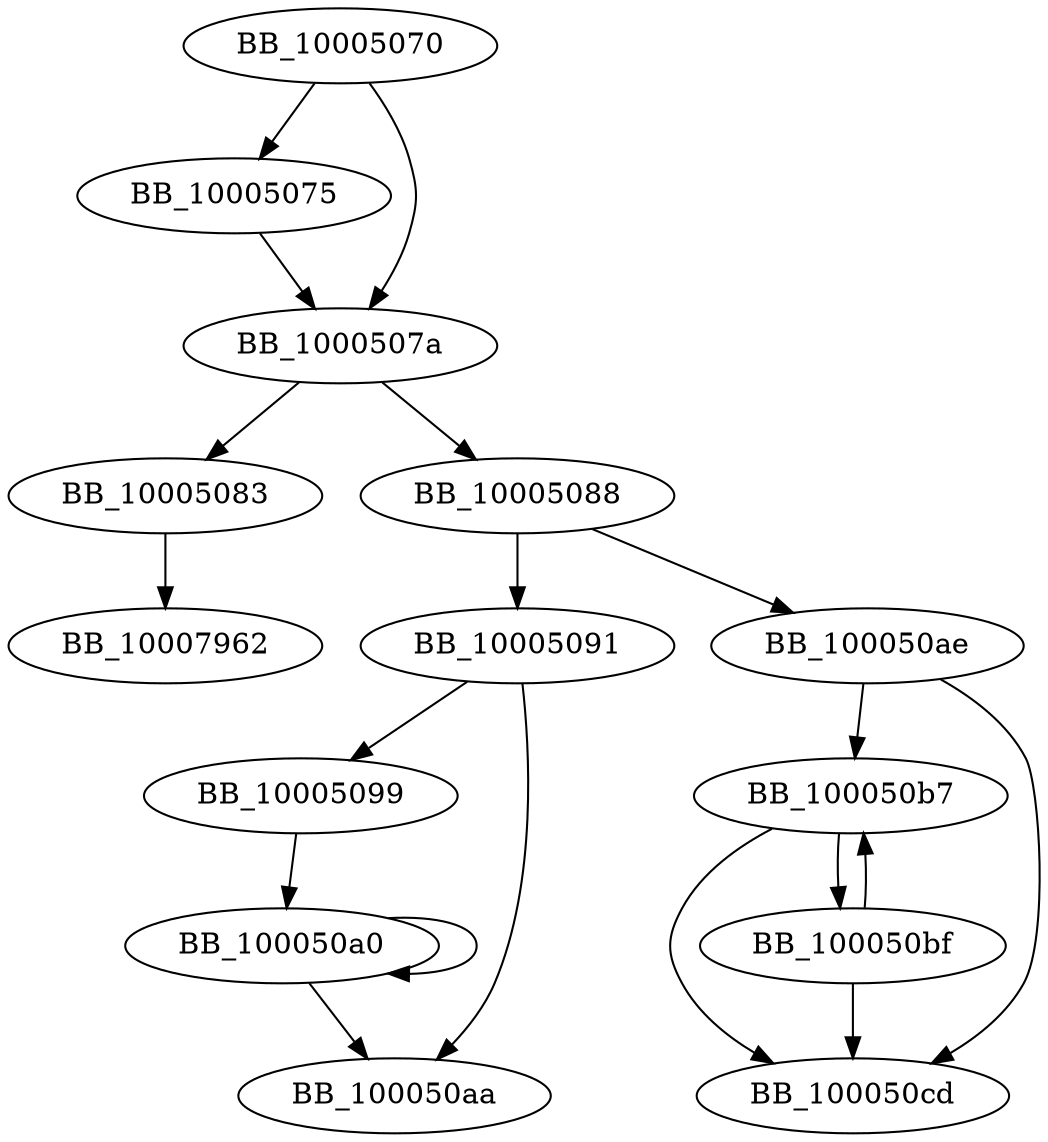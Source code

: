 DiGraph sub_10005070{
BB_10005070->BB_10005075
BB_10005070->BB_1000507a
BB_10005075->BB_1000507a
BB_1000507a->BB_10005083
BB_1000507a->BB_10005088
BB_10005083->BB_10007962
BB_10005088->BB_10005091
BB_10005088->BB_100050ae
BB_10005091->BB_10005099
BB_10005091->BB_100050aa
BB_10005099->BB_100050a0
BB_100050a0->BB_100050a0
BB_100050a0->BB_100050aa
BB_100050ae->BB_100050b7
BB_100050ae->BB_100050cd
BB_100050b7->BB_100050bf
BB_100050b7->BB_100050cd
BB_100050bf->BB_100050b7
BB_100050bf->BB_100050cd
}

